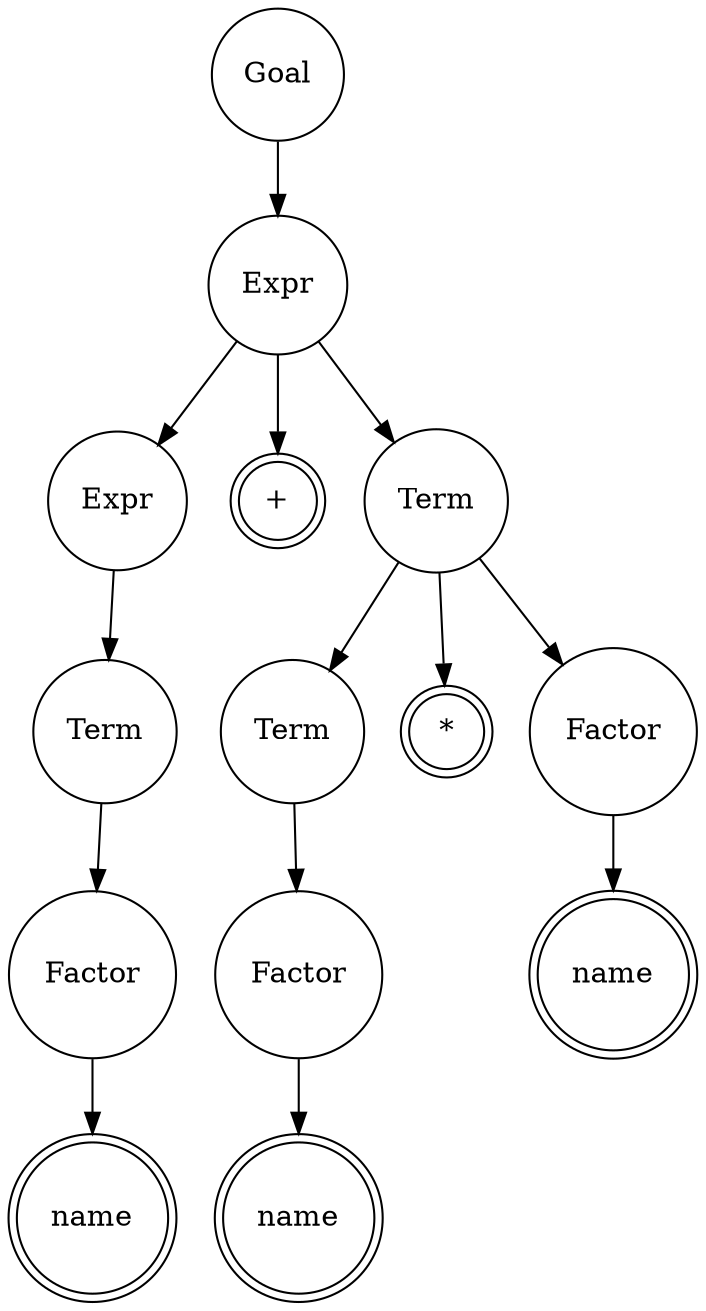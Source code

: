 digraph fa {
  "1" [ label = "Goal", shape =circle ];
  "2" [ label = "Expr", shape =circle ];
  "3" [ label = "Expr", shape =circle ];
  "4" [ label = "Term", shape =circle ];
  "5" [ label = "Factor", shape =circle ];
  "6" [ label = "name", shape =doublecircle ];
  "7" [ label = "+", shape =doublecircle ];
  "8" [ label = "Term", shape =circle ];
  "9" [ label = "Term", shape =circle ];
  "10" [ label = "Factor", shape =circle ];
  "11" [ label = "name", shape =doublecircle ];
  "12" [ label = "*", shape =doublecircle ];
  "13" [ label = "Factor", shape =circle ];
  "14" [ label = "name", shape =doublecircle ];
  "1" -> "2";
  "2" -> "3";
  "3" -> "4";
  "4" -> "5";
  "5" -> "6";
  "2" -> "7";
  "2" -> "8";
  "8" -> "9";
  "9" -> "10";
  "10" -> "11";
  "8" -> "12";
  "8" -> "13";
  "13" -> "14";
}
